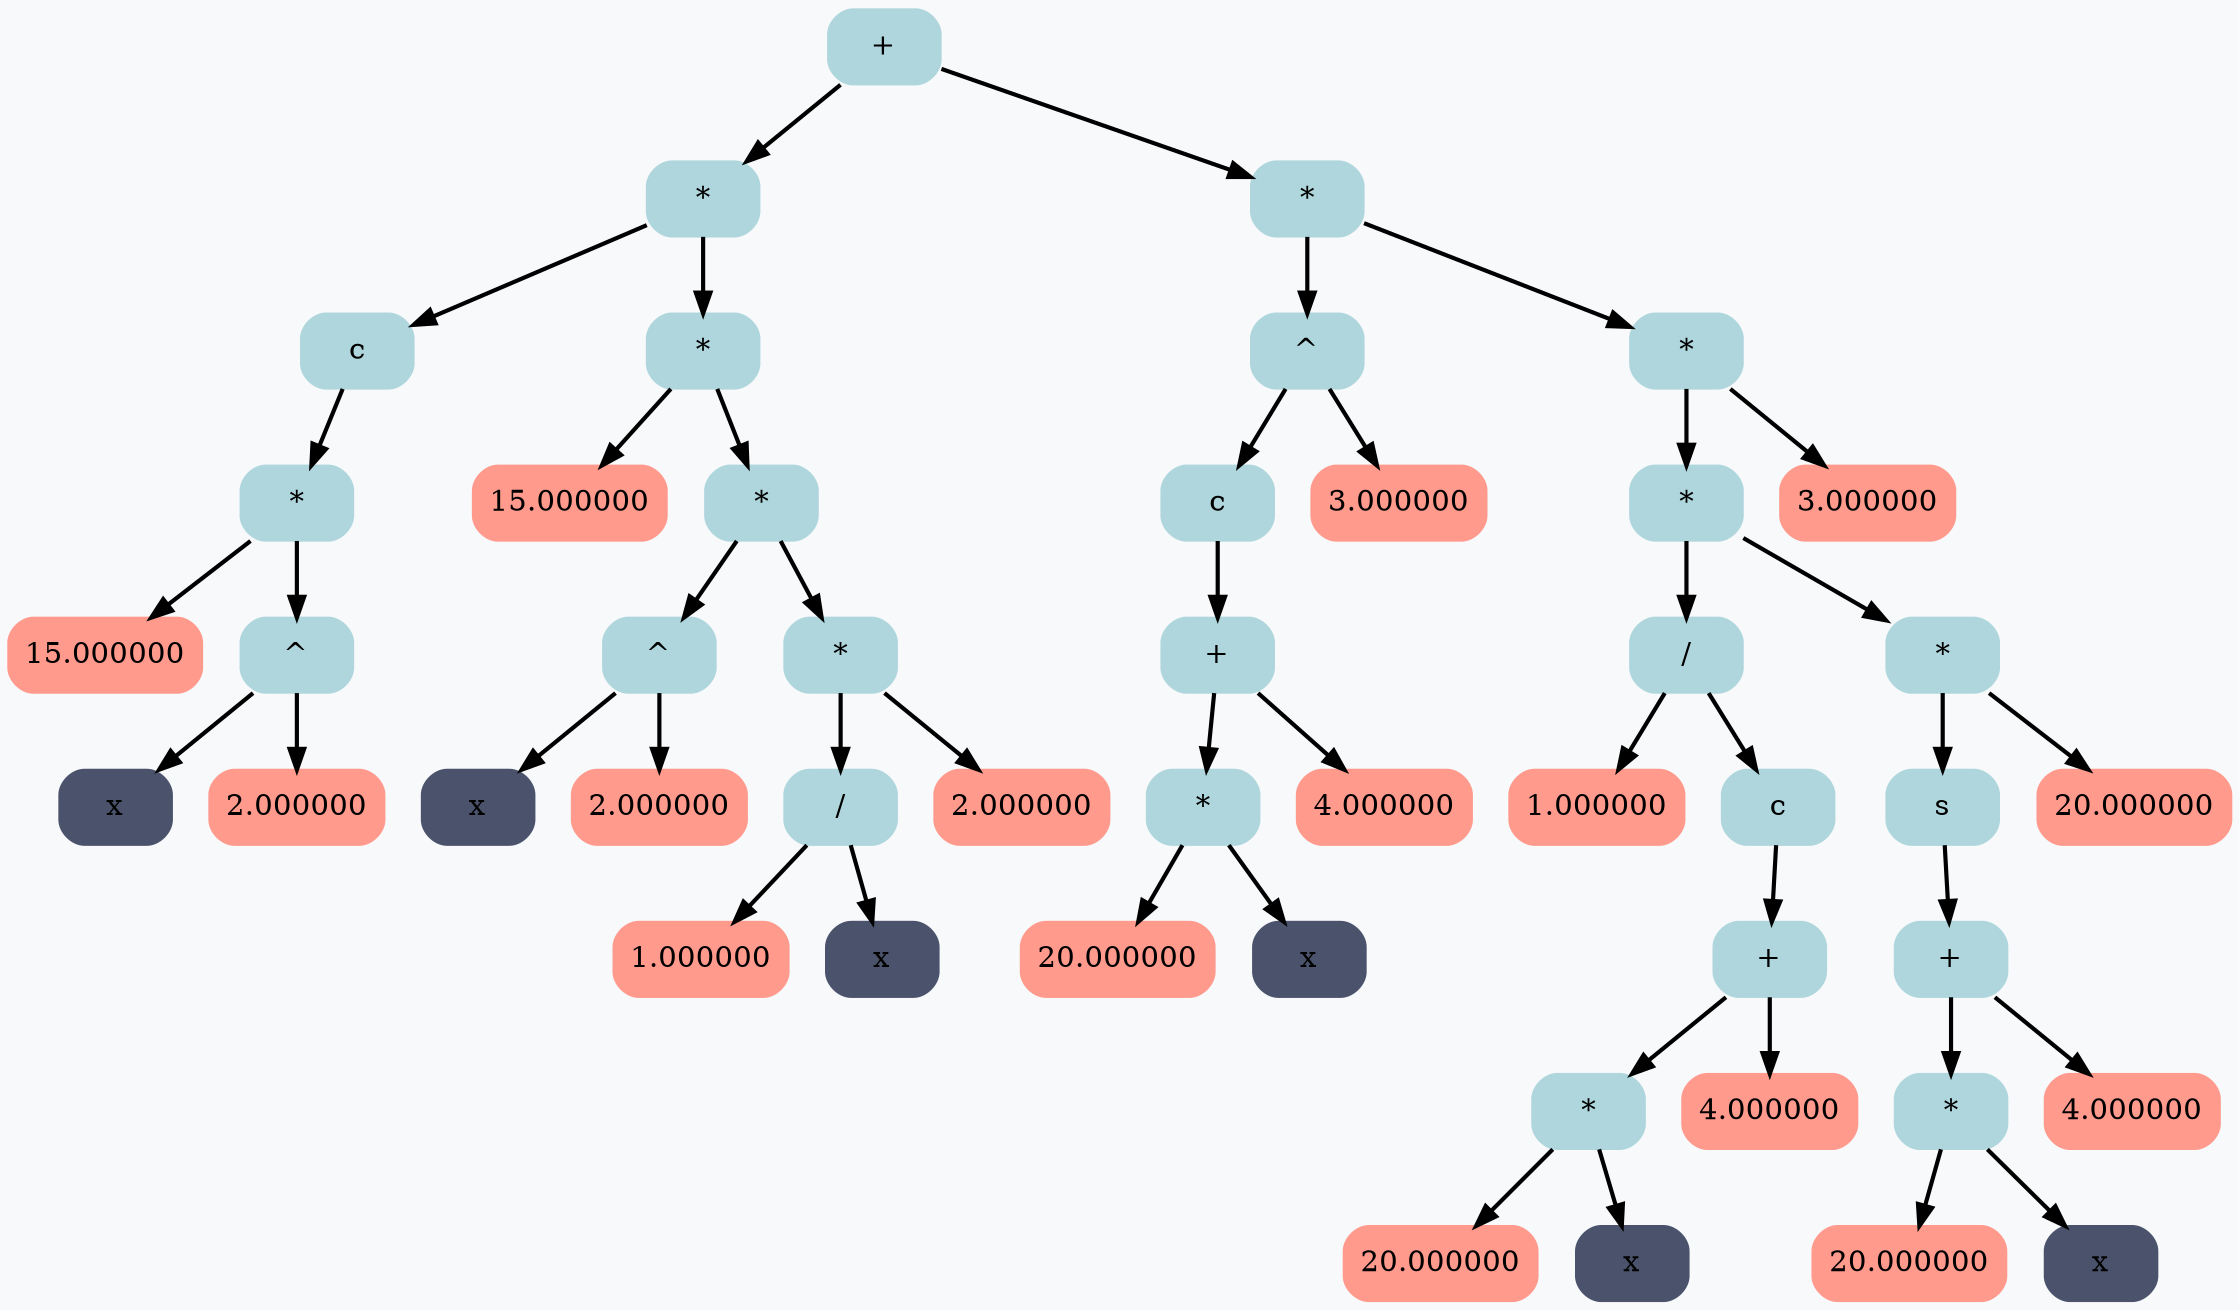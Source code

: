 digraph G {
	rankdir = HR;
	bgcolor="#F7F9FB"
	 node0x5030000013f0 [shape=Mrecord; style=filled; color="#aed6dc"; label =  "+ " ];
	 node0x5030000013f0 -> node0x5030000013c0 [ style=bold; weight=1000; ];
	 node0x5030000013f0 -> node0x503000000d30 [ style=bold; weight=1000; ];
	 node0x5030000013c0 [shape=Mrecord; style=filled; color="#aed6dc"; label =  "* " ];
	 node0x5030000013c0 -> node0x503000001390 [ style=bold; weight=1000; ];
	 node0x5030000013c0 -> node0x503000001150 [ style=bold; weight=1000; ];
	 node0x503000001390 [shape=Mrecord; style=filled; color="#aed6dc"; label =  "c " ];
	 node0x503000001390 -> node0x503000001360 [ style=bold; weight=1000; ];
	 node0x503000001360 [shape=Mrecord; style=filled; color="#aed6dc"; label =  "* " ];
	 node0x503000001360 -> node0x503000001330 [ style=bold; weight=1000; ];
	 node0x503000001360 -> node0x503000001300 [ style=bold; weight=1000; ];
	 node0x503000001330 [shape=Mrecord; style=filled; color="#ff9a8d"; label =  "15.000000 " ];
	 node0x503000001300 [shape=Mrecord; style=filled; color="#aed6dc"; label =  "^ " ];
	 node0x503000001300 -> node0x5030000012d0 [ style=bold; weight=1000; ];
	 node0x503000001300 -> node0x5030000012a0 [ style=bold; weight=1000; ];
	 node0x5030000012d0 [shape=Mrecord; style=filled; color="#4a536b"; label =  "x " ];
	 node0x5030000012a0 [shape=Mrecord; style=filled; color="#ff9a8d"; label =  "2.000000 " ];
	 node0x503000001150 [shape=Mrecord; style=filled; color="#aed6dc"; label =  "* " ];
	 node0x503000001150 -> node0x503000001120 [ style=bold; weight=1000; ];
	 node0x503000001150 -> node0x5030000010f0 [ style=bold; weight=1000; ];
	 node0x503000001120 [shape=Mrecord; style=filled; color="#ff9a8d"; label =  "15.000000 " ];
	 node0x5030000010f0 [shape=Mrecord; style=filled; color="#aed6dc"; label =  "* " ];
	 node0x5030000010f0 -> node0x5030000010c0 [ style=bold; weight=1000; ];
	 node0x5030000010f0 -> node0x503000001000 [ style=bold; weight=1000; ];
	 node0x5030000010c0 [shape=Mrecord; style=filled; color="#aed6dc"; label =  "^ " ];
	 node0x5030000010c0 -> node0x503000001090 [ style=bold; weight=1000; ];
	 node0x5030000010c0 -> node0x503000001060 [ style=bold; weight=1000; ];
	 node0x503000001090 [shape=Mrecord; style=filled; color="#4a536b"; label =  "x " ];
	 node0x503000001060 [shape=Mrecord; style=filled; color="#ff9a8d"; label =  "2.000000 " ];
	 node0x503000001000 [shape=Mrecord; style=filled; color="#aed6dc"; label =  "* " ];
	 node0x503000001000 -> node0x503000000fa0 [ style=bold; weight=1000; ];
	 node0x503000001000 -> node0x503000000ee0 [ style=bold; weight=1000; ];
	 node0x503000000fa0 [shape=Mrecord; style=filled; color="#aed6dc"; label =  "/ " ];
	 node0x503000000fa0 -> node0x503000000f70 [ style=bold; weight=1000; ];
	 node0x503000000fa0 -> node0x503000000f40 [ style=bold; weight=1000; ];
	 node0x503000000f70 [shape=Mrecord; style=filled; color="#ff9a8d"; label =  "1.000000 " ];
	 node0x503000000f40 [shape=Mrecord; style=filled; color="#4a536b"; label =  "x " ];
	 node0x503000000ee0 [shape=Mrecord; style=filled; color="#ff9a8d"; label =  "2.000000 " ];
	 node0x503000000d30 [shape=Mrecord; style=filled; color="#aed6dc"; label =  "* " ];
	 node0x503000000d30 -> node0x503000000d00 [ style=bold; weight=1000; ];
	 node0x503000000d30 -> node0x503000000b50 [ style=bold; weight=1000; ];
	 node0x503000000d00 [shape=Mrecord; style=filled; color="#aed6dc"; label =  "^ " ];
	 node0x503000000d00 -> node0x503000000cd0 [ style=bold; weight=1000; ];
	 node0x503000000d00 -> node0x503000000bb0 [ style=bold; weight=1000; ];
	 node0x503000000cd0 [shape=Mrecord; style=filled; color="#aed6dc"; label =  "c " ];
	 node0x503000000cd0 -> node0x503000000ca0 [ style=bold; weight=1000; ];
	 node0x503000000ca0 [shape=Mrecord; style=filled; color="#aed6dc"; label =  "+ " ];
	 node0x503000000ca0 -> node0x503000000c70 [ style=bold; weight=1000; ];
	 node0x503000000ca0 -> node0x503000000be0 [ style=bold; weight=1000; ];
	 node0x503000000c70 [shape=Mrecord; style=filled; color="#aed6dc"; label =  "* " ];
	 node0x503000000c70 -> node0x503000000c40 [ style=bold; weight=1000; ];
	 node0x503000000c70 -> node0x503000000c10 [ style=bold; weight=1000; ];
	 node0x503000000c40 [shape=Mrecord; style=filled; color="#ff9a8d"; label =  "20.000000 " ];
	 node0x503000000c10 [shape=Mrecord; style=filled; color="#4a536b"; label =  "x " ];
	 node0x503000000be0 [shape=Mrecord; style=filled; color="#ff9a8d"; label =  "4.000000 " ];
	 node0x503000000bb0 [shape=Mrecord; style=filled; color="#ff9a8d"; label =  "3.000000 " ];
	 node0x503000000b50 [shape=Mrecord; style=filled; color="#aed6dc"; label =  "* " ];
	 node0x503000000b50 -> node0x503000000b20 [ style=bold; weight=1000; ];
	 node0x503000000b50 -> node0x503000000670 [ style=bold; weight=1000; ];
	 node0x503000000b20 [shape=Mrecord; style=filled; color="#aed6dc"; label =  "* " ];
	 node0x503000000b20 -> node0x503000000af0 [ style=bold; weight=1000; ];
	 node0x503000000b20 -> node0x503000000970 [ style=bold; weight=1000; ];
	 node0x503000000af0 [shape=Mrecord; style=filled; color="#aed6dc"; label =  "/ " ];
	 node0x503000000af0 -> node0x503000000ac0 [ style=bold; weight=1000; ];
	 node0x503000000af0 -> node0x503000000a90 [ style=bold; weight=1000; ];
	 node0x503000000ac0 [shape=Mrecord; style=filled; color="#ff9a8d"; label =  "1.000000 " ];
	 node0x503000000a90 [shape=Mrecord; style=filled; color="#aed6dc"; label =  "c " ];
	 node0x503000000a90 -> node0x503000000a60 [ style=bold; weight=1000; ];
	 node0x503000000a60 [shape=Mrecord; style=filled; color="#aed6dc"; label =  "+ " ];
	 node0x503000000a60 -> node0x503000000a30 [ style=bold; weight=1000; ];
	 node0x503000000a60 -> node0x5030000009a0 [ style=bold; weight=1000; ];
	 node0x503000000a30 [shape=Mrecord; style=filled; color="#aed6dc"; label =  "* " ];
	 node0x503000000a30 -> node0x503000000a00 [ style=bold; weight=1000; ];
	 node0x503000000a30 -> node0x5030000009d0 [ style=bold; weight=1000; ];
	 node0x503000000a00 [shape=Mrecord; style=filled; color="#ff9a8d"; label =  "20.000000 " ];
	 node0x5030000009d0 [shape=Mrecord; style=filled; color="#4a536b"; label =  "x " ];
	 node0x5030000009a0 [shape=Mrecord; style=filled; color="#ff9a8d"; label =  "4.000000 " ];
	 node0x503000000970 [shape=Mrecord; style=filled; color="#aed6dc"; label =  "* " ];
	 node0x503000000970 -> node0x503000000940 [ style=bold; weight=1000; ];
	 node0x503000000970 -> node0x503000001510 [ style=bold; weight=1000; ];
	 node0x503000000940 [shape=Mrecord; style=filled; color="#aed6dc"; label =  "s " ];
	 node0x503000000940 -> node0x503000000910 [ style=bold; weight=1000; ];
	 node0x503000000910 [shape=Mrecord; style=filled; color="#aed6dc"; label =  "+ " ];
	 node0x503000000910 -> node0x5030000008e0 [ style=bold; weight=1000; ];
	 node0x503000000910 -> node0x503000000850 [ style=bold; weight=1000; ];
	 node0x5030000008e0 [shape=Mrecord; style=filled; color="#aed6dc"; label =  "* " ];
	 node0x5030000008e0 -> node0x5030000008b0 [ style=bold; weight=1000; ];
	 node0x5030000008e0 -> node0x503000000880 [ style=bold; weight=1000; ];
	 node0x5030000008b0 [shape=Mrecord; style=filled; color="#ff9a8d"; label =  "20.000000 " ];
	 node0x503000000880 [shape=Mrecord; style=filled; color="#4a536b"; label =  "x " ];
	 node0x503000000850 [shape=Mrecord; style=filled; color="#ff9a8d"; label =  "4.000000 " ];
	 node0x503000001510 [shape=Mrecord; style=filled; color="#ff9a8d"; label =  "20.000000 " ];
	 node0x503000000670 [shape=Mrecord; style=filled; color="#ff9a8d"; label =  "3.000000 " ];
}
